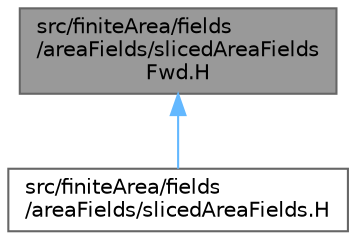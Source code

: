 digraph "src/finiteArea/fields/areaFields/slicedAreaFieldsFwd.H"
{
 // LATEX_PDF_SIZE
  bgcolor="transparent";
  edge [fontname=Helvetica,fontsize=10,labelfontname=Helvetica,labelfontsize=10];
  node [fontname=Helvetica,fontsize=10,shape=box,height=0.2,width=0.4];
  Node1 [id="Node000001",label="src/finiteArea/fields\l/areaFields/slicedAreaFields\lFwd.H",height=0.2,width=0.4,color="gray40", fillcolor="grey60", style="filled", fontcolor="black",tooltip="Forwards and collection of common sliced area field types."];
  Node1 -> Node2 [id="edge1_Node000001_Node000002",dir="back",color="steelblue1",style="solid",tooltip=" "];
  Node2 [id="Node000002",label="src/finiteArea/fields\l/areaFields/slicedAreaFields.H",height=0.2,width=0.4,color="grey40", fillcolor="white", style="filled",URL="$slicedAreaFields_8H.html",tooltip=" "];
}
